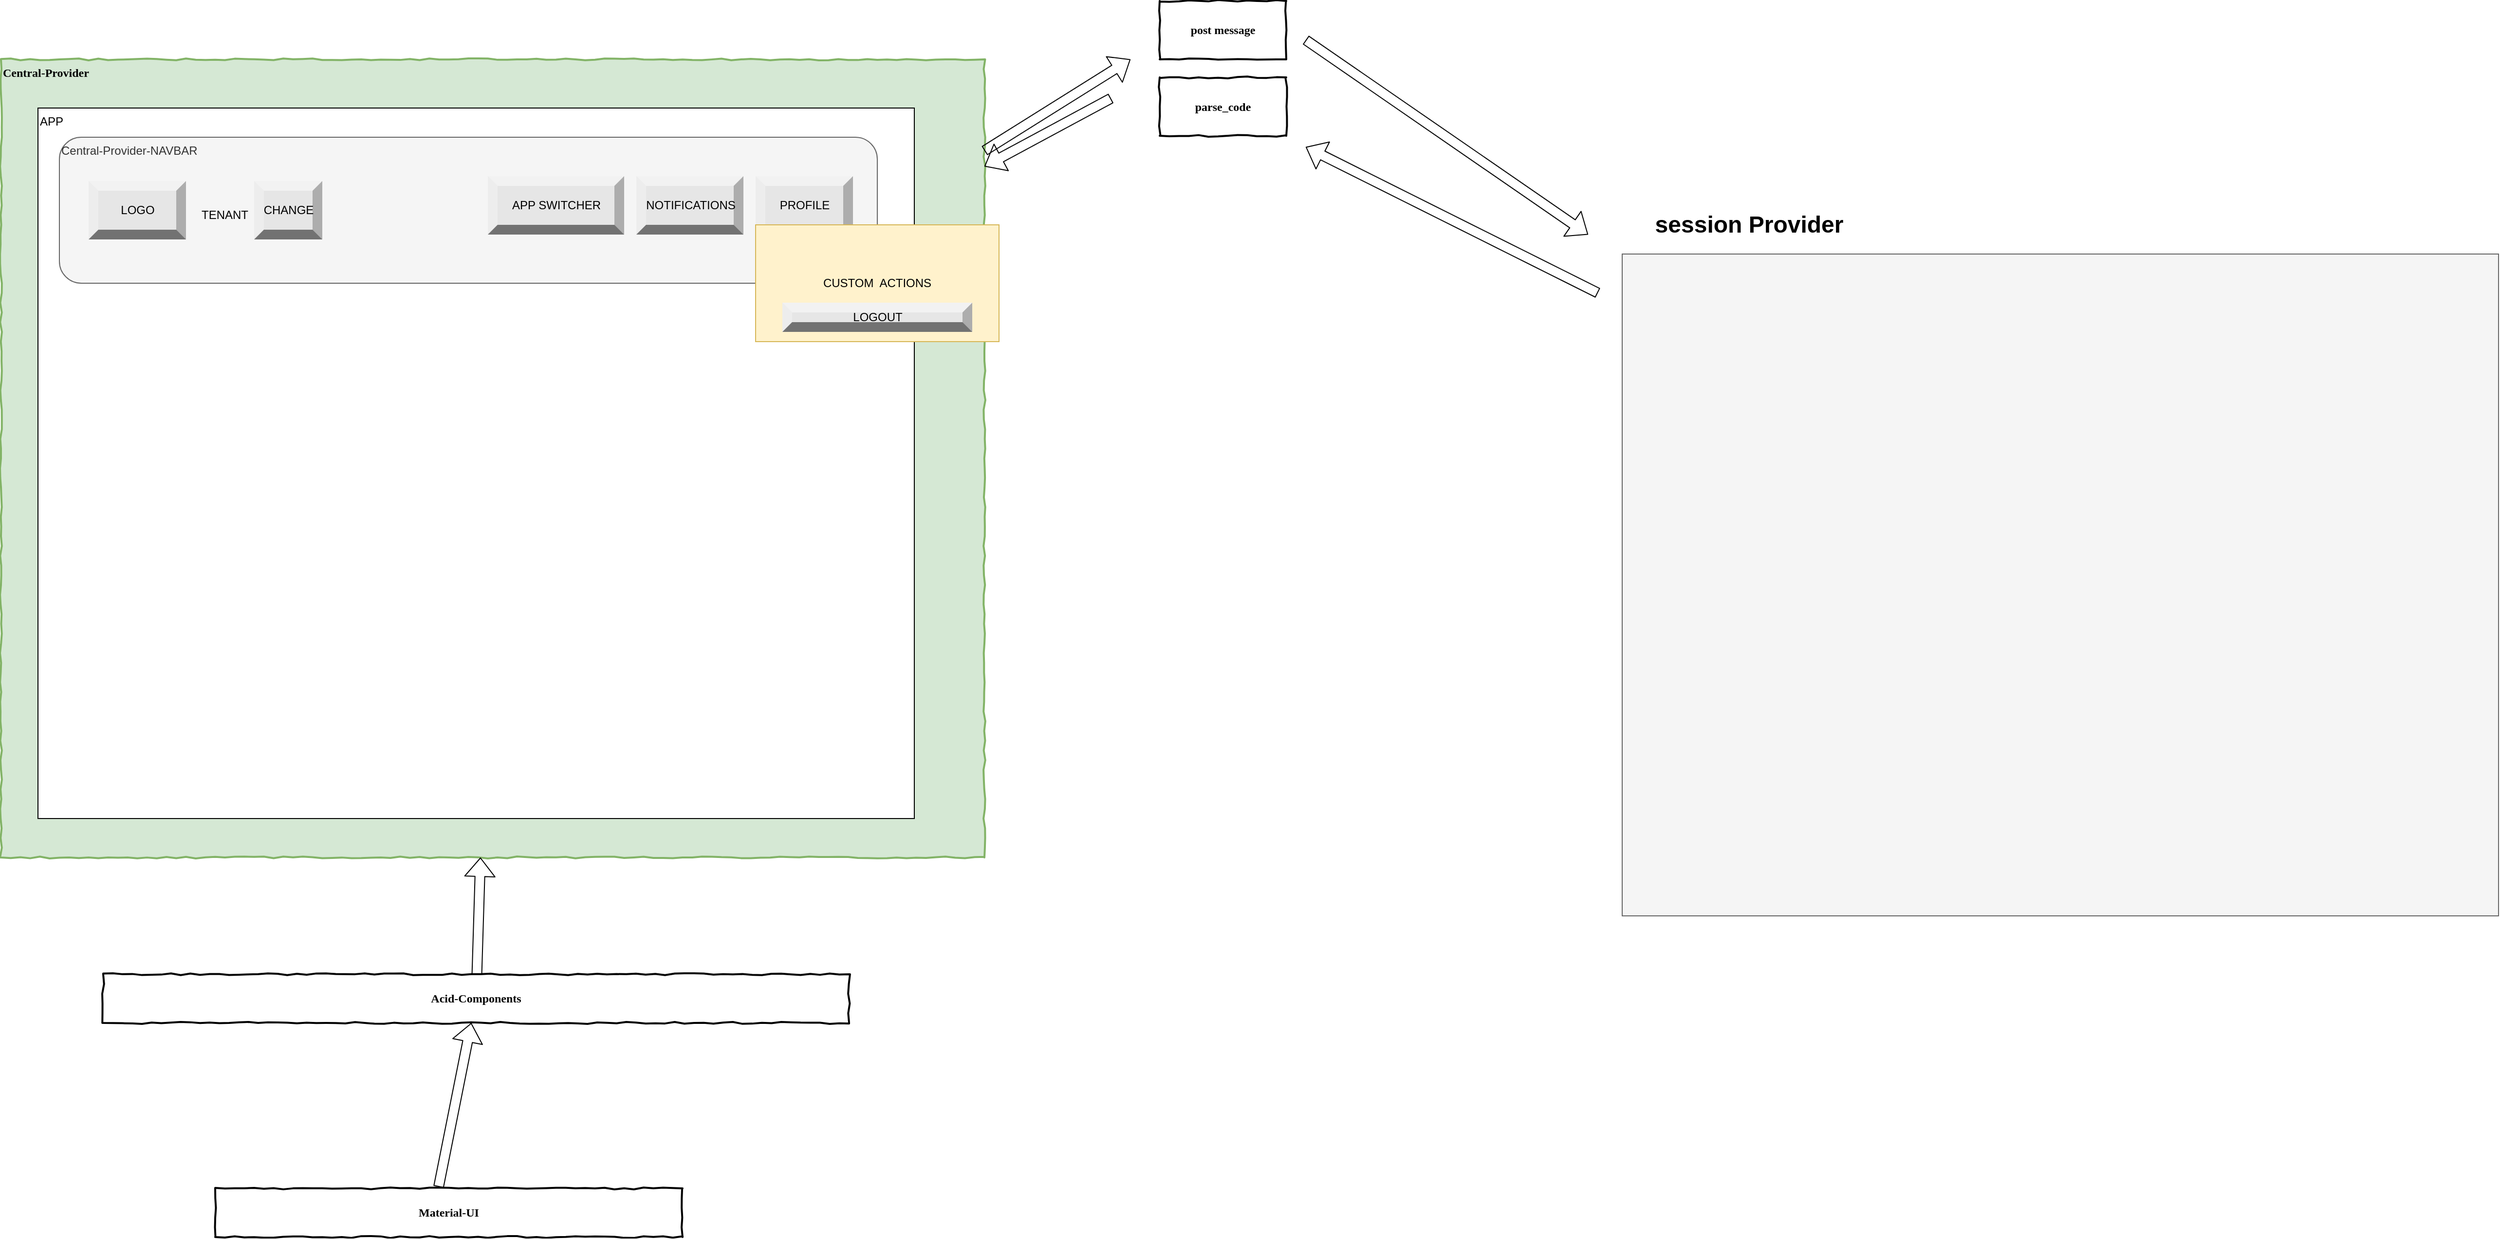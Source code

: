 <mxfile version="11.0.1" type="github"><diagram id="IQb-Q1aA-xjswy8K2gze" name="Page-1"><mxGraphModel dx="1919" dy="1944" grid="1" gridSize="10" guides="1" tooltips="1" connect="1" arrows="1" fold="1" page="1" pageScale="1" pageWidth="850" pageHeight="1100" math="0" shadow="0"><root><mxCell id="0"/><mxCell id="1" parent="0"/><mxCell id="3-dL4b7W_bDIyXlH1NlS-2" value="Central-Provider" style="html=1;whiteSpace=wrap;comic=1;strokeWidth=2;fontFamily=Comic Sans MS;fontStyle=1;fillColor=#d5e8d4;strokeColor=#82b366;align=left;verticalAlign=top;" parent="1" vertex="1"><mxGeometry x="-160" y="-50" width="1010" height="820" as="geometry"/></mxCell><mxCell id="Z8YObcQMcuK0Kef81ntr-1" value="APP" style="rounded=0;whiteSpace=wrap;html=1;align=left;verticalAlign=top;" parent="1" vertex="1"><mxGeometry x="-122" width="900" height="730" as="geometry"/></mxCell><mxCell id="Z8YObcQMcuK0Kef81ntr-5" value="" style="rounded=0;whiteSpace=wrap;html=1;fillColor=#f5f5f5;strokeColor=#666666;fontColor=#333333;" parent="1" vertex="1"><mxGeometry x="1505" y="150" width="900" height="680" as="geometry"/></mxCell><mxCell id="Z8YObcQMcuK0Kef81ntr-8" value="session Provider" style="text;strokeColor=none;fillColor=none;html=1;fontSize=24;fontStyle=1;verticalAlign=middle;align=center;" parent="1" vertex="1"><mxGeometry x="1505" y="100" width="260" height="40" as="geometry"/></mxCell><mxCell id="Z8YObcQMcuK0Kef81ntr-10" value="Material-UI" style="html=1;whiteSpace=wrap;comic=1;strokeWidth=2;fontFamily=Comic Sans MS;fontStyle=1;" parent="1" vertex="1"><mxGeometry x="60" y="1110" width="480" height="50" as="geometry"/></mxCell><mxCell id="Z8YObcQMcuK0Kef81ntr-11" value="post message" style="html=1;whiteSpace=wrap;comic=1;strokeWidth=2;fontFamily=Comic Sans MS;fontStyle=1;" parent="1" vertex="1"><mxGeometry x="1030" y="-110" width="130" height="60" as="geometry"/></mxCell><mxCell id="Z8YObcQMcuK0Kef81ntr-12" value="parse_code" style="html=1;whiteSpace=wrap;comic=1;strokeWidth=2;fontFamily=Comic Sans MS;fontStyle=1;" parent="1" vertex="1"><mxGeometry x="1030" y="-31.5" width="130" height="60" as="geometry"/></mxCell><mxCell id="3-dL4b7W_bDIyXlH1NlS-1" value="Acid-Components" style="html=1;whiteSpace=wrap;comic=1;strokeWidth=2;fontFamily=Comic Sans MS;fontStyle=1;" parent="1" vertex="1"><mxGeometry x="-55" y="890" width="766" height="50" as="geometry"/></mxCell><mxCell id="3-dL4b7W_bDIyXlH1NlS-3" value="" style="shape=flexArrow;endArrow=classic;html=1;" parent="1" source="3-dL4b7W_bDIyXlH1NlS-1" target="3-dL4b7W_bDIyXlH1NlS-2" edge="1"><mxGeometry width="50" height="50" relative="1" as="geometry"><mxPoint x="290" y="1000" as="sourcePoint"/><mxPoint x="-110" y="1180" as="targetPoint"/></mxGeometry></mxCell><mxCell id="3-dL4b7W_bDIyXlH1NlS-4" value="" style="shape=flexArrow;endArrow=classic;html=1;exitX=0.478;exitY=-0.03;exitDx=0;exitDy=0;exitPerimeter=0;" parent="1" source="Z8YObcQMcuK0Kef81ntr-10" target="3-dL4b7W_bDIyXlH1NlS-1" edge="1"><mxGeometry width="50" height="50" relative="1" as="geometry"><mxPoint x="160" y="1040" as="sourcePoint"/><mxPoint x="-110" y="1180" as="targetPoint"/></mxGeometry></mxCell><mxCell id="3-dL4b7W_bDIyXlH1NlS-6" value="" style="shape=flexArrow;endArrow=classic;html=1;" parent="1" source="3-dL4b7W_bDIyXlH1NlS-2" edge="1"><mxGeometry width="50" height="50" relative="1" as="geometry"><mxPoint x="930" y="-10" as="sourcePoint"/><mxPoint x="1000" y="-50" as="targetPoint"/></mxGeometry></mxCell><mxCell id="3-dL4b7W_bDIyXlH1NlS-7" value="" style="shape=flexArrow;endArrow=classic;html=1;" parent="1" edge="1"><mxGeometry width="50" height="50" relative="1" as="geometry"><mxPoint x="1180" y="-70" as="sourcePoint"/><mxPoint x="1470" y="130" as="targetPoint"/></mxGeometry></mxCell><mxCell id="3-dL4b7W_bDIyXlH1NlS-8" value="" style="shape=flexArrow;endArrow=classic;html=1;" parent="1" edge="1"><mxGeometry width="50" height="50" relative="1" as="geometry"><mxPoint x="1480" y="190" as="sourcePoint"/><mxPoint x="1180" y="40" as="targetPoint"/></mxGeometry></mxCell><mxCell id="3-dL4b7W_bDIyXlH1NlS-9" value="" style="shape=flexArrow;endArrow=classic;html=1;" parent="1" edge="1"><mxGeometry width="50" height="50" relative="1" as="geometry"><mxPoint x="980" y="-10" as="sourcePoint"/><mxPoint x="850" y="60" as="targetPoint"/></mxGeometry></mxCell><mxCell id="3-dL4b7W_bDIyXlH1NlS-10" value="Central-Provider-NAVBAR" style="rounded=1;whiteSpace=wrap;html=1;align=left;verticalAlign=top;fillColor=#f5f5f5;strokeColor=#666666;fontColor=#333333;" parent="1" vertex="1"><mxGeometry x="-100" y="30" width="840" height="150" as="geometry"/></mxCell><mxCell id="3-dL4b7W_bDIyXlH1NlS-11" value="LOGO" style="labelPosition=center;verticalLabelPosition=middle;align=center;html=1;shape=mxgraph.basic.shaded_button;dx=10;fillColor=#E6E6E6;strokeColor=none;" parent="1" vertex="1"><mxGeometry x="-70" y="75" width="100" height="60" as="geometry"/></mxCell><mxCell id="3-dL4b7W_bDIyXlH1NlS-12" value="APP SWITCHER" style="labelPosition=center;verticalLabelPosition=middle;align=center;html=1;shape=mxgraph.basic.shaded_button;dx=10;fillColor=#E6E6E6;strokeColor=none;" parent="1" vertex="1"><mxGeometry x="340" y="70" width="140" height="60" as="geometry"/></mxCell><mxCell id="3-dL4b7W_bDIyXlH1NlS-13" value="NOTIFICATIONS" style="labelPosition=center;verticalLabelPosition=middle;align=center;html=1;shape=mxgraph.basic.shaded_button;dx=10;fillColor=#E6E6E6;strokeColor=none;" parent="1" vertex="1"><mxGeometry x="492.5" y="70" width="110" height="60" as="geometry"/></mxCell><mxCell id="3-dL4b7W_bDIyXlH1NlS-14" value="PROFILE" style="labelPosition=center;verticalLabelPosition=middle;align=center;html=1;shape=mxgraph.basic.shaded_button;dx=10;fillColor=#E6E6E6;strokeColor=none;" parent="1" vertex="1"><mxGeometry x="615" y="70" width="100" height="60" as="geometry"/></mxCell><mxCell id="3-dL4b7W_bDIyXlH1NlS-16" value="CUSTOM&amp;nbsp; ACTIONS" style="rounded=0;whiteSpace=wrap;html=1;align=center;fillColor=#fff2cc;strokeColor=#d6b656;" parent="1" vertex="1"><mxGeometry x="615" y="120" width="250" height="120" as="geometry"/></mxCell><mxCell id="3-dL4b7W_bDIyXlH1NlS-17" value="LOGOUT" style="labelPosition=center;verticalLabelPosition=middle;align=center;html=1;shape=mxgraph.basic.shaded_button;dx=10;fillColor=#E6E6E6;strokeColor=none;" parent="1" vertex="1"><mxGeometry x="642.5" y="200" width="195" height="30" as="geometry"/></mxCell><mxCell id="3-dL4b7W_bDIyXlH1NlS-18" value="TENANT" style="text;html=1;strokeColor=none;fillColor=none;align=center;verticalAlign=middle;whiteSpace=wrap;rounded=0;" parent="1" vertex="1"><mxGeometry x="50" y="100" width="40" height="20" as="geometry"/></mxCell><mxCell id="jDUOTBu10QDgUizcQ57C-2" value="CHANGE" style="labelPosition=center;verticalLabelPosition=middle;align=center;html=1;shape=mxgraph.basic.shaded_button;dx=10;fillColor=#E6E6E6;strokeColor=none;" vertex="1" parent="1"><mxGeometry x="100" y="75" width="70" height="60" as="geometry"/></mxCell></root></mxGraphModel></diagram></mxfile>